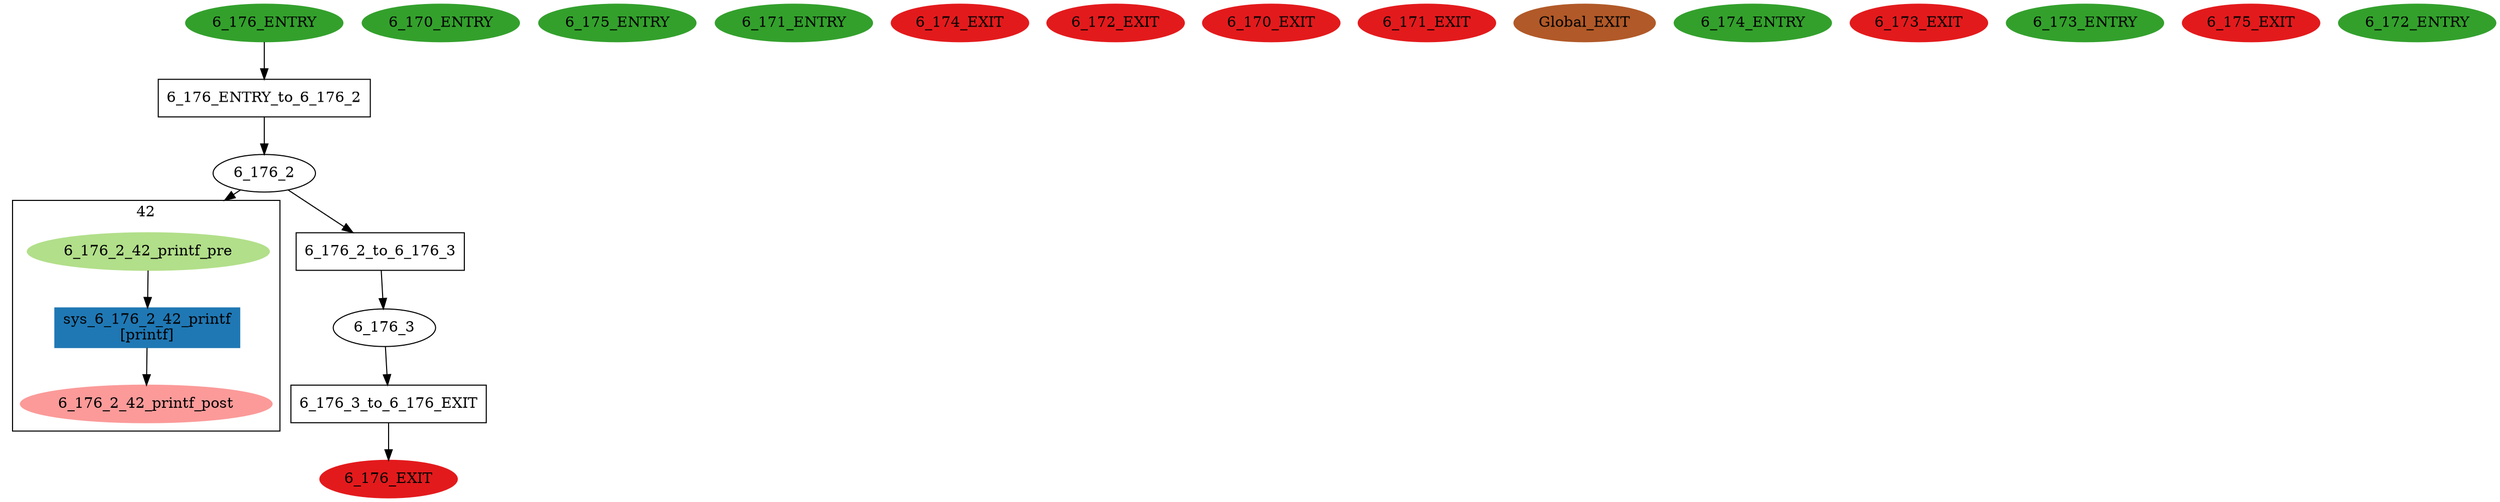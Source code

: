 digraph model { 
compound=true; 
node  [style="filled", colorscheme="paired12"];  "6_176_ENTRY" [shape=ellipse, color=4, style=filled];
  "6_170_ENTRY" [shape=ellipse, color=4, style=filled];
  "6_175_ENTRY" [shape=ellipse, color=4, style=filled];
  "6_171_ENTRY" [shape=ellipse, color=4, style=filled];
  "6_174_EXIT" [shape=ellipse, color=6, style=filled];
  "6_172_EXIT" [shape=ellipse, color=6, style=filled];
  "6_176_EXIT" [shape=ellipse, color=6, style=filled];
  "6_170_EXIT" [shape=ellipse, color=6, style=filled];
  "6_171_EXIT" [shape=ellipse, color=6, style=filled];
  "Global_EXIT" [shape=ellipse, color=12, style=filled];
  "6_174_ENTRY" [shape=ellipse, color=4, style=filled];
  "6_173_EXIT" [shape=ellipse, color=6, style=filled];
  "6_173_ENTRY" [shape=ellipse, color=4, style=filled];
  "6_176_3" [shape=ellipse, style=""];
  "6_175_EXIT" [shape=ellipse, color=6, style=filled];
  "6_172_ENTRY" [shape=ellipse, color=4, style=filled];
  "6_176_2" [shape=ellipse, style=""];
subgraph "cluster_6_176_2_42" { 
label="42"  "6_176_2_42_printf_pre" [shape=ellipse, style=""];
  "6_176_2_42_printf_post" [shape=ellipse, style=""];
  "sys_6_176_2_42_printf" [shape=box, style=""];
  "sys_6_176_2_42_printf" [color=2, style=filled];
  "sys_6_176_2_42_printf" [label="sys_6_176_2_42_printf\n[printf]"];
  "6_176_2_42_printf_pre" -> "sys_6_176_2_42_printf" [label="", arrowhead="normal"];
  "sys_6_176_2_42_printf" -> "6_176_2_42_printf_post" [label="", arrowhead="normal"];
}
  "6_176_2" -> "6_176_2_42_printf_pre" [lhead="cluster_6_176_2_42"];
  "6_176_2_42_printf_pre" [color=3, style=filled];
  "6_176_2_42_printf_post" [color=5, style=filled];
  "6_176_2_to_6_176_3" [shape=box, style=""];
  "6_176_2_to_6_176_3" [label="6_176_2_to_6_176_3\n"];
  "6_176_ENTRY_to_6_176_2" [shape=box, style=""];
  "6_176_ENTRY_to_6_176_2" [label="6_176_ENTRY_to_6_176_2\n"];
  "6_176_3_to_6_176_EXIT" [shape=box, style=""];
  "6_176_3_to_6_176_EXIT" [label="6_176_3_to_6_176_EXIT\n"];
  "6_176_2_to_6_176_3" -> "6_176_3" [label="", arrowhead="normal"];
  "6_176_2" -> "6_176_2_to_6_176_3" [label="", arrowhead="normal"];
  "6_176_3" -> "6_176_3_to_6_176_EXIT" [label="", arrowhead="normal"];
  "6_176_ENTRY" -> "6_176_ENTRY_to_6_176_2" [label="", arrowhead="normal"];
  "6_176_3_to_6_176_EXIT" -> "6_176_EXIT" [label="", arrowhead="normal"];
  "6_176_ENTRY_to_6_176_2" -> "6_176_2" [label="", arrowhead="normal"];
}
